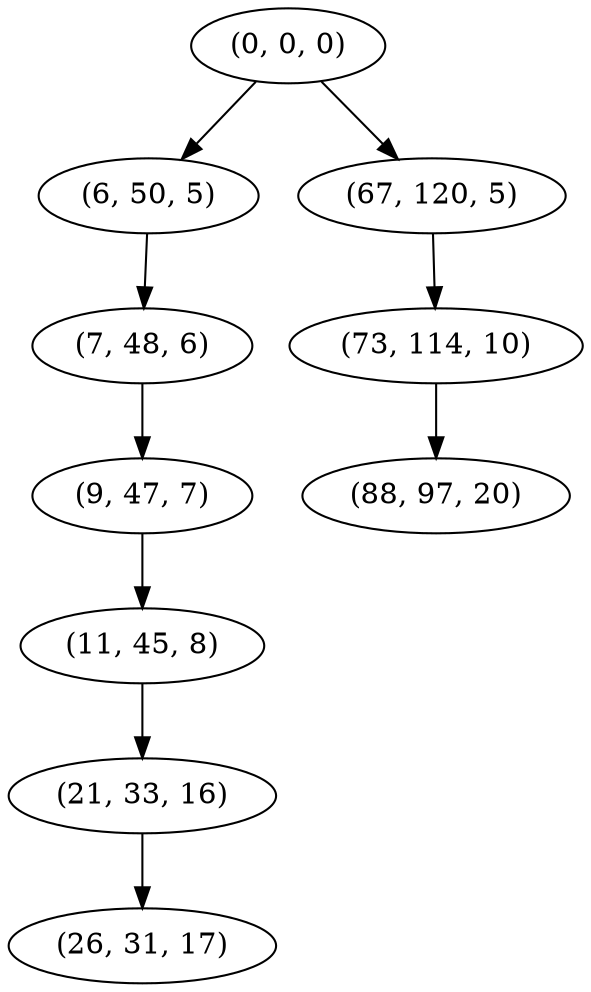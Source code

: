 digraph tree {
    "(0, 0, 0)";
    "(6, 50, 5)";
    "(7, 48, 6)";
    "(9, 47, 7)";
    "(11, 45, 8)";
    "(21, 33, 16)";
    "(26, 31, 17)";
    "(67, 120, 5)";
    "(73, 114, 10)";
    "(88, 97, 20)";
    "(0, 0, 0)" -> "(6, 50, 5)";
    "(0, 0, 0)" -> "(67, 120, 5)";
    "(6, 50, 5)" -> "(7, 48, 6)";
    "(7, 48, 6)" -> "(9, 47, 7)";
    "(9, 47, 7)" -> "(11, 45, 8)";
    "(11, 45, 8)" -> "(21, 33, 16)";
    "(21, 33, 16)" -> "(26, 31, 17)";
    "(67, 120, 5)" -> "(73, 114, 10)";
    "(73, 114, 10)" -> "(88, 97, 20)";
}

